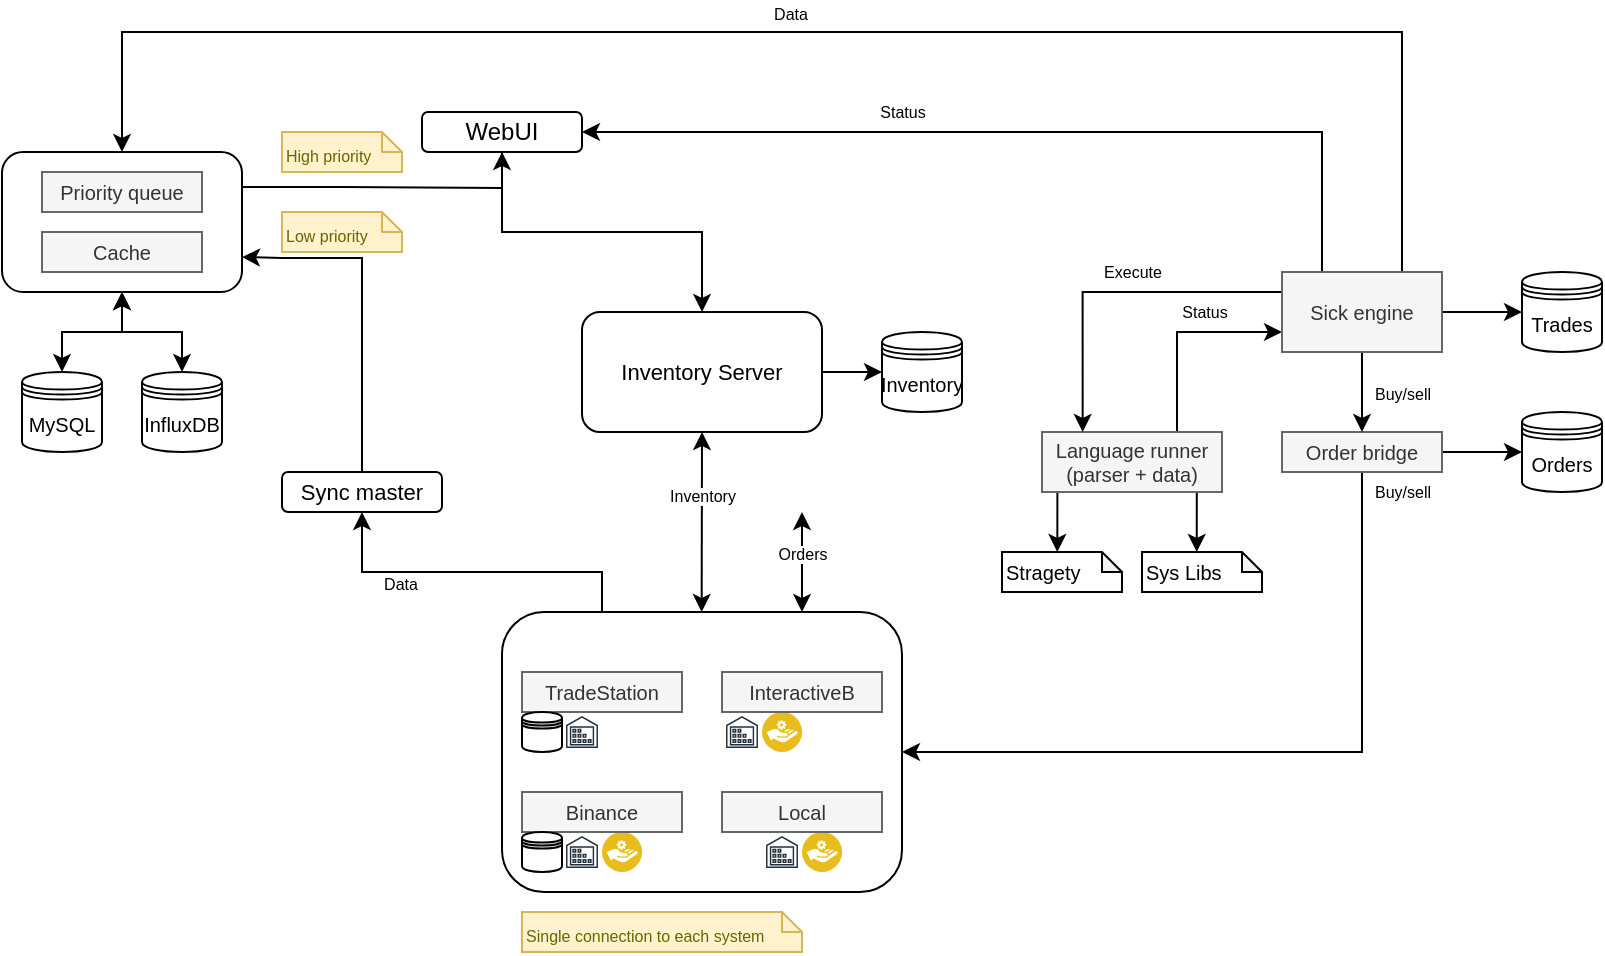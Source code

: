 <mxfile version="21.1.2" type="device">
  <diagram name="Pagina-1" id="bGzK4uWtAAfxORngPava">
    <mxGraphModel dx="1434" dy="830" grid="1" gridSize="10" guides="1" tooltips="1" connect="1" arrows="1" fold="1" page="1" pageScale="1" pageWidth="827" pageHeight="1169" math="0" shadow="0">
      <root>
        <mxCell id="0" />
        <mxCell id="1" parent="0" />
        <mxCell id="gY_GVaVvyaLF-PBXhxA3-17" value="" style="rounded=1;whiteSpace=wrap;html=1;" parent="1" vertex="1">
          <mxGeometry x="270" y="570" width="200" height="140" as="geometry" />
        </mxCell>
        <mxCell id="gY_GVaVvyaLF-PBXhxA3-16" value="" style="image;aspect=fixed;perimeter=ellipsePerimeter;html=1;align=center;shadow=0;dashed=0;fontColor=#4277BB;labelBackgroundColor=default;fontSize=12;spacingTop=3;image=img/lib/ibm/applications/service_broker.svg;imageBackground=default;" parent="1" vertex="1">
          <mxGeometry x="420" y="680" width="20" height="20" as="geometry" />
        </mxCell>
        <mxCell id="gY_GVaVvyaLF-PBXhxA3-15" value="" style="sketch=0;outlineConnect=0;fontColor=#232F3E;gradientColor=none;strokeColor=#232F3E;fillColor=#ffffff;dashed=0;verticalLabelPosition=bottom;verticalAlign=top;align=center;html=1;fontSize=12;fontStyle=0;aspect=fixed;shape=mxgraph.aws4.resourceIcon;resIcon=mxgraph.aws4.inventory;" parent="1" vertex="1">
          <mxGeometry x="400" y="680" width="20" height="20" as="geometry" />
        </mxCell>
        <mxCell id="gY_GVaVvyaLF-PBXhxA3-13" value="" style="image;aspect=fixed;perimeter=ellipsePerimeter;html=1;align=center;shadow=0;dashed=0;fontColor=#4277BB;labelBackgroundColor=default;fontSize=12;spacingTop=3;image=img/lib/ibm/applications/service_broker.svg;imageBackground=default;" parent="1" vertex="1">
          <mxGeometry x="320" y="680" width="20" height="20" as="geometry" />
        </mxCell>
        <mxCell id="gY_GVaVvyaLF-PBXhxA3-12" value="" style="sketch=0;outlineConnect=0;fontColor=#232F3E;gradientColor=none;strokeColor=#232F3E;fillColor=#ffffff;dashed=0;verticalLabelPosition=bottom;verticalAlign=top;align=center;html=1;fontSize=12;fontStyle=0;aspect=fixed;shape=mxgraph.aws4.resourceIcon;resIcon=mxgraph.aws4.inventory;" parent="1" vertex="1">
          <mxGeometry x="300" y="680" width="20" height="20" as="geometry" />
        </mxCell>
        <mxCell id="gY_GVaVvyaLF-PBXhxA3-9" value="" style="image;aspect=fixed;perimeter=ellipsePerimeter;html=1;align=center;shadow=0;dashed=0;fontColor=#4277BB;labelBackgroundColor=default;fontSize=12;spacingTop=3;image=img/lib/ibm/applications/service_broker.svg;" parent="1" vertex="1">
          <mxGeometry x="400" y="620" width="20" height="20" as="geometry" />
        </mxCell>
        <mxCell id="gY_GVaVvyaLF-PBXhxA3-10" value="" style="sketch=0;outlineConnect=0;fontColor=#232F3E;gradientColor=none;strokeColor=#232F3E;fillColor=#ffffff;dashed=0;verticalLabelPosition=bottom;verticalAlign=top;align=center;html=1;fontSize=12;fontStyle=0;aspect=fixed;shape=mxgraph.aws4.resourceIcon;resIcon=mxgraph.aws4.inventory;" parent="1" vertex="1">
          <mxGeometry x="380" y="620" width="20" height="20" as="geometry" />
        </mxCell>
        <mxCell id="gY_GVaVvyaLF-PBXhxA3-8" value="" style="sketch=0;outlineConnect=0;fontColor=#232F3E;gradientColor=none;strokeColor=#232F3E;fillColor=#ffffff;dashed=0;verticalLabelPosition=bottom;verticalAlign=top;align=center;html=1;fontSize=12;fontStyle=0;aspect=fixed;shape=mxgraph.aws4.resourceIcon;resIcon=mxgraph.aws4.inventory;" parent="1" vertex="1">
          <mxGeometry x="300" y="620" width="20" height="20" as="geometry" />
        </mxCell>
        <mxCell id="gY_GVaVvyaLF-PBXhxA3-2" value="TradeStation" style="rounded=0;whiteSpace=wrap;html=1;fillColor=#f5f5f5;strokeColor=#666666;fontColor=#333333;fontSize=10;" parent="1" vertex="1">
          <mxGeometry x="280" y="600" width="80" height="20" as="geometry" />
        </mxCell>
        <mxCell id="gY_GVaVvyaLF-PBXhxA3-3" value="InteractiveB" style="rounded=0;whiteSpace=wrap;html=1;fillColor=#f5f5f5;strokeColor=#666666;fontColor=#333333;fontSize=10;" parent="1" vertex="1">
          <mxGeometry x="380" y="600" width="80" height="20" as="geometry" />
        </mxCell>
        <mxCell id="gY_GVaVvyaLF-PBXhxA3-4" value="Binance" style="rounded=0;whiteSpace=wrap;html=1;fillColor=#f5f5f5;strokeColor=#666666;fontColor=#333333;fontSize=10;" parent="1" vertex="1">
          <mxGeometry x="280" y="660" width="80" height="20" as="geometry" />
        </mxCell>
        <mxCell id="gY_GVaVvyaLF-PBXhxA3-5" value="Local" style="rounded=0;whiteSpace=wrap;html=1;fillColor=#f5f5f5;fontColor=#333333;strokeColor=#666666;fontSize=10;" parent="1" vertex="1">
          <mxGeometry x="380" y="660" width="80" height="20" as="geometry" />
        </mxCell>
        <mxCell id="gY_GVaVvyaLF-PBXhxA3-7" value="" style="shape=datastore;whiteSpace=wrap;html=1;" parent="1" vertex="1">
          <mxGeometry x="280" y="620" width="20" height="20" as="geometry" />
        </mxCell>
        <mxCell id="gY_GVaVvyaLF-PBXhxA3-11" value="" style="shape=datastore;whiteSpace=wrap;html=1;" parent="1" vertex="1">
          <mxGeometry x="280" y="680" width="20" height="20" as="geometry" />
        </mxCell>
        <mxCell id="gY_GVaVvyaLF-PBXhxA3-18" value="" style="endArrow=classic;html=1;rounded=0;entryX=0.5;entryY=1;entryDx=0;entryDy=0;" parent="1" target="gY_GVaVvyaLF-PBXhxA3-29" edge="1">
          <mxGeometry width="50" height="50" relative="1" as="geometry">
            <mxPoint x="320" y="570" as="sourcePoint" />
            <mxPoint x="320" y="520" as="targetPoint" />
            <Array as="points">
              <mxPoint x="320" y="550" />
              <mxPoint x="200" y="550" />
            </Array>
          </mxGeometry>
        </mxCell>
        <mxCell id="gY_GVaVvyaLF-PBXhxA3-19" value="Data" style="edgeLabel;html=1;align=center;verticalAlign=middle;resizable=0;points=[];fontSize=8;" parent="gY_GVaVvyaLF-PBXhxA3-18" vertex="1" connectable="0">
          <mxGeometry x="0.427" relative="1" as="geometry">
            <mxPoint y="6" as="offset" />
          </mxGeometry>
        </mxCell>
        <mxCell id="gY_GVaVvyaLF-PBXhxA3-21" value="" style="endArrow=classic;html=1;rounded=0;startArrow=classic;startFill=1;" parent="1" edge="1">
          <mxGeometry width="50" height="50" relative="1" as="geometry">
            <mxPoint x="420" y="570" as="sourcePoint" />
            <mxPoint x="420" y="520" as="targetPoint" />
          </mxGeometry>
        </mxCell>
        <mxCell id="gY_GVaVvyaLF-PBXhxA3-22" value="Orders" style="edgeLabel;html=1;align=center;verticalAlign=middle;resizable=0;points=[];fontSize=8;" parent="gY_GVaVvyaLF-PBXhxA3-21" vertex="1" connectable="0">
          <mxGeometry x="0.427" relative="1" as="geometry">
            <mxPoint y="6" as="offset" />
          </mxGeometry>
        </mxCell>
        <mxCell id="gY_GVaVvyaLF-PBXhxA3-23" value="" style="endArrow=classic;html=1;rounded=0;startArrow=classic;startFill=1;entryX=0.5;entryY=1;entryDx=0;entryDy=0;" parent="1" target="gY_GVaVvyaLF-PBXhxA3-28" edge="1">
          <mxGeometry width="50" height="50" relative="1" as="geometry">
            <mxPoint x="369.83" y="570" as="sourcePoint" />
            <mxPoint x="370" y="490" as="targetPoint" />
          </mxGeometry>
        </mxCell>
        <mxCell id="gY_GVaVvyaLF-PBXhxA3-24" value="Inventory" style="edgeLabel;html=1;align=center;verticalAlign=middle;resizable=0;points=[];fontSize=8;" parent="gY_GVaVvyaLF-PBXhxA3-23" vertex="1" connectable="0">
          <mxGeometry x="0.427" relative="1" as="geometry">
            <mxPoint y="6" as="offset" />
          </mxGeometry>
        </mxCell>
        <mxCell id="gY_GVaVvyaLF-PBXhxA3-27" value="&lt;font style=&quot;font-size: 8px;&quot;&gt;Single connection to each system&lt;/font&gt;" style="shape=note;strokeWidth=1;fontSize=8;size=10;whiteSpace=wrap;html=1;fillColor=#fff2cc;strokeColor=#d6b656;fontColor=#666600;align=left;verticalAlign=bottom;" parent="1" vertex="1">
          <mxGeometry x="280" y="720" width="140" height="20" as="geometry" />
        </mxCell>
        <mxCell id="gY_GVaVvyaLF-PBXhxA3-61" style="edgeStyle=orthogonalEdgeStyle;rounded=0;orthogonalLoop=1;jettySize=auto;html=1;entryX=0;entryY=0.5;entryDx=0;entryDy=0;" parent="1" source="gY_GVaVvyaLF-PBXhxA3-28" target="gY_GVaVvyaLF-PBXhxA3-60" edge="1">
          <mxGeometry relative="1" as="geometry" />
        </mxCell>
        <mxCell id="gY_GVaVvyaLF-PBXhxA3-28" value="Inventory Server" style="rounded=1;whiteSpace=wrap;html=1;fontSize=11;" parent="1" vertex="1">
          <mxGeometry x="310" y="420" width="120" height="60" as="geometry" />
        </mxCell>
        <mxCell id="gY_GVaVvyaLF-PBXhxA3-37" style="edgeStyle=orthogonalEdgeStyle;rounded=0;orthogonalLoop=1;jettySize=auto;html=1;entryX=1;entryY=0.75;entryDx=0;entryDy=0;" parent="1" source="gY_GVaVvyaLF-PBXhxA3-29" target="gY_GVaVvyaLF-PBXhxA3-30" edge="1">
          <mxGeometry relative="1" as="geometry">
            <Array as="points">
              <mxPoint x="200" y="393" />
              <mxPoint x="160" y="393" />
            </Array>
          </mxGeometry>
        </mxCell>
        <mxCell id="gY_GVaVvyaLF-PBXhxA3-29" value="Sync master" style="rounded=1;whiteSpace=wrap;html=1;fontSize=11;" parent="1" vertex="1">
          <mxGeometry x="160" y="500" width="80" height="20" as="geometry" />
        </mxCell>
        <mxCell id="gY_GVaVvyaLF-PBXhxA3-40" style="edgeStyle=orthogonalEdgeStyle;rounded=0;orthogonalLoop=1;jettySize=auto;html=1;exitX=1;exitY=0.25;exitDx=0;exitDy=0;entryX=0.5;entryY=1;entryDx=0;entryDy=0;" parent="1" source="gY_GVaVvyaLF-PBXhxA3-30" target="gY_GVaVvyaLF-PBXhxA3-39" edge="1">
          <mxGeometry relative="1" as="geometry">
            <Array as="points">
              <mxPoint x="190" y="358" />
              <mxPoint x="280" y="358" />
            </Array>
          </mxGeometry>
        </mxCell>
        <mxCell id="gY_GVaVvyaLF-PBXhxA3-30" value="" style="rounded=1;whiteSpace=wrap;html=1;" parent="1" vertex="1">
          <mxGeometry x="20" y="340" width="120" height="70" as="geometry" />
        </mxCell>
        <mxCell id="gY_GVaVvyaLF-PBXhxA3-31" value="Cache" style="rounded=0;whiteSpace=wrap;html=1;fillColor=#f5f5f5;strokeColor=#666666;fontColor=#333333;fontSize=10;" parent="1" vertex="1">
          <mxGeometry x="40" y="380" width="80" height="20" as="geometry" />
        </mxCell>
        <mxCell id="gY_GVaVvyaLF-PBXhxA3-32" value="Priority queue" style="rounded=0;whiteSpace=wrap;html=1;fillColor=#f5f5f5;strokeColor=#666666;fontColor=#333333;fontSize=10;" parent="1" vertex="1">
          <mxGeometry x="40" y="350" width="80" height="20" as="geometry" />
        </mxCell>
        <mxCell id="gY_GVaVvyaLF-PBXhxA3-36" style="edgeStyle=orthogonalEdgeStyle;rounded=0;orthogonalLoop=1;jettySize=auto;html=1;entryX=0.5;entryY=1;entryDx=0;entryDy=0;startArrow=classic;startFill=1;" parent="1" source="gY_GVaVvyaLF-PBXhxA3-33" target="gY_GVaVvyaLF-PBXhxA3-30" edge="1">
          <mxGeometry relative="1" as="geometry" />
        </mxCell>
        <mxCell id="gY_GVaVvyaLF-PBXhxA3-33" value="&lt;font style=&quot;font-size: 10px;&quot;&gt;MySQL&lt;/font&gt;" style="shape=datastore;whiteSpace=wrap;html=1;fontSize=10;" parent="1" vertex="1">
          <mxGeometry x="30" y="450" width="40" height="40" as="geometry" />
        </mxCell>
        <mxCell id="gY_GVaVvyaLF-PBXhxA3-35" style="edgeStyle=orthogonalEdgeStyle;rounded=0;orthogonalLoop=1;jettySize=auto;html=1;entryX=0.5;entryY=1;entryDx=0;entryDy=0;startArrow=classic;startFill=1;" parent="1" source="gY_GVaVvyaLF-PBXhxA3-34" target="gY_GVaVvyaLF-PBXhxA3-30" edge="1">
          <mxGeometry relative="1" as="geometry" />
        </mxCell>
        <mxCell id="gY_GVaVvyaLF-PBXhxA3-34" value="&lt;font style=&quot;font-size: 10px;&quot;&gt;InfluxDB&lt;/font&gt;" style="shape=datastore;whiteSpace=wrap;html=1;fontSize=10;" parent="1" vertex="1">
          <mxGeometry x="90" y="450" width="40" height="40" as="geometry" />
        </mxCell>
        <mxCell id="gY_GVaVvyaLF-PBXhxA3-38" value="&lt;font style=&quot;font-size: 8px;&quot;&gt;Low priority&lt;/font&gt;" style="shape=note;strokeWidth=1;fontSize=8;size=10;whiteSpace=wrap;html=1;fillColor=#fff2cc;strokeColor=#d6b656;fontColor=#666600;align=left;verticalAlign=bottom;" parent="1" vertex="1">
          <mxGeometry x="160" y="370" width="60" height="20" as="geometry" />
        </mxCell>
        <mxCell id="gY_GVaVvyaLF-PBXhxA3-42" style="edgeStyle=orthogonalEdgeStyle;rounded=0;orthogonalLoop=1;jettySize=auto;html=1;entryX=0.5;entryY=0;entryDx=0;entryDy=0;" parent="1" source="gY_GVaVvyaLF-PBXhxA3-39" target="gY_GVaVvyaLF-PBXhxA3-28" edge="1">
          <mxGeometry relative="1" as="geometry" />
        </mxCell>
        <mxCell id="gY_GVaVvyaLF-PBXhxA3-39" value="WebUI" style="rounded=1;whiteSpace=wrap;html=1;" parent="1" vertex="1">
          <mxGeometry x="230" y="320" width="80" height="20" as="geometry" />
        </mxCell>
        <mxCell id="gY_GVaVvyaLF-PBXhxA3-41" value="&lt;font style=&quot;font-size: 8px;&quot;&gt;High priority&lt;/font&gt;" style="shape=note;strokeWidth=1;fontSize=8;size=10;whiteSpace=wrap;html=1;fillColor=#fff2cc;strokeColor=#d6b656;fontColor=#666600;align=left;verticalAlign=bottom;" parent="1" vertex="1">
          <mxGeometry x="160" y="330" width="60" height="20" as="geometry" />
        </mxCell>
        <mxCell id="gY_GVaVvyaLF-PBXhxA3-57" style="edgeStyle=orthogonalEdgeStyle;rounded=0;orthogonalLoop=1;jettySize=auto;html=1;exitX=0.75;exitY=0;exitDx=0;exitDy=0;entryX=0;entryY=0.75;entryDx=0;entryDy=0;" parent="1" source="gY_GVaVvyaLF-PBXhxA3-43" target="gY_GVaVvyaLF-PBXhxA3-49" edge="1">
          <mxGeometry relative="1" as="geometry" />
        </mxCell>
        <mxCell id="gY_GVaVvyaLF-PBXhxA3-59" value="Status" style="edgeLabel;html=1;align=center;verticalAlign=middle;resizable=0;points=[];fontSize=8;" parent="gY_GVaVvyaLF-PBXhxA3-57" vertex="1" connectable="0">
          <mxGeometry x="0.115" relative="1" as="geometry">
            <mxPoint x="6" y="-10" as="offset" />
          </mxGeometry>
        </mxCell>
        <mxCell id="gY_GVaVvyaLF-PBXhxA3-62" style="edgeStyle=orthogonalEdgeStyle;rounded=0;orthogonalLoop=1;jettySize=auto;html=1;exitX=0.25;exitY=1;exitDx=0;exitDy=0;entryX=0.461;entryY=0;entryDx=0;entryDy=0;entryPerimeter=0;" parent="1" source="gY_GVaVvyaLF-PBXhxA3-43" target="gY_GVaVvyaLF-PBXhxA3-44" edge="1">
          <mxGeometry relative="1" as="geometry" />
        </mxCell>
        <mxCell id="gY_GVaVvyaLF-PBXhxA3-63" style="edgeStyle=orthogonalEdgeStyle;rounded=0;orthogonalLoop=1;jettySize=auto;html=1;exitX=0.75;exitY=1;exitDx=0;exitDy=0;entryX=0.456;entryY=0;entryDx=0;entryDy=0;entryPerimeter=0;" parent="1" source="gY_GVaVvyaLF-PBXhxA3-43" target="gY_GVaVvyaLF-PBXhxA3-45" edge="1">
          <mxGeometry relative="1" as="geometry" />
        </mxCell>
        <mxCell id="gY_GVaVvyaLF-PBXhxA3-43" value="Language runner (parser + data)" style="rounded=0;whiteSpace=wrap;html=1;fillColor=#f5f5f5;strokeColor=#666666;fontColor=#333333;fontSize=10;strokeWidth=1;" parent="1" vertex="1">
          <mxGeometry x="540" y="480" width="90" height="30" as="geometry" />
        </mxCell>
        <mxCell id="gY_GVaVvyaLF-PBXhxA3-44" value="Stragety" style="shape=note;whiteSpace=wrap;html=1;backgroundOutline=1;darkOpacity=0.05;size=10;align=left;fontSize=10;" parent="1" vertex="1">
          <mxGeometry x="520" y="540" width="60" height="20" as="geometry" />
        </mxCell>
        <mxCell id="gY_GVaVvyaLF-PBXhxA3-45" value="Sys Libs" style="shape=note;whiteSpace=wrap;html=1;backgroundOutline=1;darkOpacity=0.05;size=10;align=left;fontSize=10;" parent="1" vertex="1">
          <mxGeometry x="590" y="540" width="60" height="20" as="geometry" />
        </mxCell>
        <mxCell id="gY_GVaVvyaLF-PBXhxA3-48" style="edgeStyle=orthogonalEdgeStyle;rounded=0;orthogonalLoop=1;jettySize=auto;html=1;entryX=0;entryY=0.5;entryDx=0;entryDy=0;" parent="1" source="gY_GVaVvyaLF-PBXhxA3-46" target="gY_GVaVvyaLF-PBXhxA3-47" edge="1">
          <mxGeometry relative="1" as="geometry" />
        </mxCell>
        <mxCell id="gY_GVaVvyaLF-PBXhxA3-52" style="edgeStyle=orthogonalEdgeStyle;rounded=0;orthogonalLoop=1;jettySize=auto;html=1;entryX=1;entryY=0.5;entryDx=0;entryDy=0;" parent="1" source="gY_GVaVvyaLF-PBXhxA3-46" target="gY_GVaVvyaLF-PBXhxA3-17" edge="1">
          <mxGeometry relative="1" as="geometry">
            <Array as="points">
              <mxPoint x="700" y="640" />
            </Array>
          </mxGeometry>
        </mxCell>
        <mxCell id="gY_GVaVvyaLF-PBXhxA3-53" value="Buy/sell" style="edgeLabel;html=1;align=center;verticalAlign=middle;resizable=0;points=[];fontSize=8;" parent="gY_GVaVvyaLF-PBXhxA3-52" vertex="1" connectable="0">
          <mxGeometry x="-0.526" y="-1" relative="1" as="geometry">
            <mxPoint x="21" y="-78" as="offset" />
          </mxGeometry>
        </mxCell>
        <mxCell id="gY_GVaVvyaLF-PBXhxA3-46" value="Order bridge" style="rounded=0;whiteSpace=wrap;html=1;fillColor=#f5f5f5;strokeColor=#666666;fontColor=#333333;fontSize=10;strokeWidth=1;" parent="1" vertex="1">
          <mxGeometry x="660" y="480" width="80" height="20" as="geometry" />
        </mxCell>
        <mxCell id="gY_GVaVvyaLF-PBXhxA3-47" value="&lt;font style=&quot;font-size: 10px;&quot;&gt;Orders&lt;/font&gt;" style="shape=datastore;whiteSpace=wrap;html=1;fontSize=10;" parent="1" vertex="1">
          <mxGeometry x="780" y="470" width="40" height="40" as="geometry" />
        </mxCell>
        <mxCell id="gY_GVaVvyaLF-PBXhxA3-50" value="&lt;font style=&quot;font-size: 8px;&quot;&gt;Buy/sell&lt;/font&gt;" style="edgeStyle=orthogonalEdgeStyle;rounded=0;orthogonalLoop=1;jettySize=auto;html=1;exitX=0.5;exitY=1;exitDx=0;exitDy=0;entryX=0.5;entryY=0;entryDx=0;entryDy=0;" parent="1" source="gY_GVaVvyaLF-PBXhxA3-49" target="gY_GVaVvyaLF-PBXhxA3-46" edge="1">
          <mxGeometry y="20" relative="1" as="geometry">
            <Array as="points" />
            <mxPoint as="offset" />
          </mxGeometry>
        </mxCell>
        <mxCell id="gY_GVaVvyaLF-PBXhxA3-55" style="edgeStyle=orthogonalEdgeStyle;rounded=0;orthogonalLoop=1;jettySize=auto;html=1;entryX=0;entryY=0.5;entryDx=0;entryDy=0;" parent="1" source="gY_GVaVvyaLF-PBXhxA3-49" target="gY_GVaVvyaLF-PBXhxA3-54" edge="1">
          <mxGeometry relative="1" as="geometry" />
        </mxCell>
        <mxCell id="gY_GVaVvyaLF-PBXhxA3-56" style="edgeStyle=orthogonalEdgeStyle;rounded=0;orthogonalLoop=1;jettySize=auto;html=1;exitX=0;exitY=0.25;exitDx=0;exitDy=0;entryX=0.226;entryY=0;entryDx=0;entryDy=0;entryPerimeter=0;" parent="1" source="gY_GVaVvyaLF-PBXhxA3-49" target="gY_GVaVvyaLF-PBXhxA3-43" edge="1">
          <mxGeometry relative="1" as="geometry" />
        </mxCell>
        <mxCell id="gY_GVaVvyaLF-PBXhxA3-58" value="&lt;font style=&quot;font-size: 8px;&quot;&gt;Execute&lt;/font&gt;" style="edgeLabel;html=1;align=center;verticalAlign=middle;resizable=0;points=[];fontSize=8;" parent="gY_GVaVvyaLF-PBXhxA3-56" vertex="1" connectable="0">
          <mxGeometry x="-0.1" y="1" relative="1" as="geometry">
            <mxPoint x="1" y="-11" as="offset" />
          </mxGeometry>
        </mxCell>
        <mxCell id="gY_GVaVvyaLF-PBXhxA3-64" style="edgeStyle=orthogonalEdgeStyle;rounded=0;orthogonalLoop=1;jettySize=auto;html=1;exitX=0.25;exitY=0;exitDx=0;exitDy=0;entryX=1;entryY=0.5;entryDx=0;entryDy=0;" parent="1" source="gY_GVaVvyaLF-PBXhxA3-49" target="gY_GVaVvyaLF-PBXhxA3-39" edge="1">
          <mxGeometry relative="1" as="geometry" />
        </mxCell>
        <mxCell id="gY_GVaVvyaLF-PBXhxA3-65" value="Status" style="edgeLabel;html=1;align=center;verticalAlign=middle;resizable=0;points=[];fontSize=8;" parent="gY_GVaVvyaLF-PBXhxA3-64" vertex="1" connectable="0">
          <mxGeometry x="0.265" y="2" relative="1" as="geometry">
            <mxPoint x="-2" y="-12" as="offset" />
          </mxGeometry>
        </mxCell>
        <mxCell id="gY_GVaVvyaLF-PBXhxA3-66" style="edgeStyle=orthogonalEdgeStyle;rounded=0;orthogonalLoop=1;jettySize=auto;html=1;exitX=0.75;exitY=0;exitDx=0;exitDy=0;entryX=0.5;entryY=0;entryDx=0;entryDy=0;" parent="1" source="gY_GVaVvyaLF-PBXhxA3-49" target="gY_GVaVvyaLF-PBXhxA3-30" edge="1">
          <mxGeometry relative="1" as="geometry">
            <Array as="points">
              <mxPoint x="720" y="280" />
              <mxPoint x="80" y="280" />
            </Array>
          </mxGeometry>
        </mxCell>
        <mxCell id="gY_GVaVvyaLF-PBXhxA3-67" value="&lt;font style=&quot;font-size: 8px;&quot;&gt;Data&lt;/font&gt;" style="edgeLabel;html=1;align=center;verticalAlign=middle;resizable=0;points=[];" parent="gY_GVaVvyaLF-PBXhxA3-66" vertex="1" connectable="0">
          <mxGeometry x="0.039" y="1" relative="1" as="geometry">
            <mxPoint y="-11" as="offset" />
          </mxGeometry>
        </mxCell>
        <mxCell id="gY_GVaVvyaLF-PBXhxA3-49" value="Sick engine" style="rounded=0;whiteSpace=wrap;html=1;fillColor=#f5f5f5;strokeColor=#666666;fontColor=#333333;fontSize=10;strokeWidth=1;" parent="1" vertex="1">
          <mxGeometry x="660" y="400" width="80" height="40" as="geometry" />
        </mxCell>
        <mxCell id="gY_GVaVvyaLF-PBXhxA3-54" value="&lt;font style=&quot;font-size: 10px;&quot;&gt;Trades&lt;/font&gt;" style="shape=datastore;whiteSpace=wrap;html=1;fontSize=10;" parent="1" vertex="1">
          <mxGeometry x="780" y="400" width="40" height="40" as="geometry" />
        </mxCell>
        <mxCell id="gY_GVaVvyaLF-PBXhxA3-60" value="&lt;font style=&quot;font-size: 10px;&quot;&gt;Inventory&lt;/font&gt;" style="shape=datastore;whiteSpace=wrap;html=1;fontSize=10;" parent="1" vertex="1">
          <mxGeometry x="460" y="430" width="40" height="40" as="geometry" />
        </mxCell>
      </root>
    </mxGraphModel>
  </diagram>
</mxfile>
